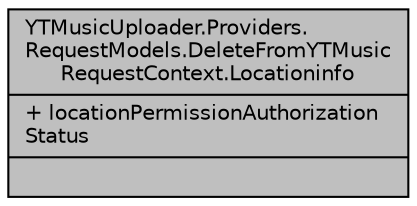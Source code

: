 digraph "YTMusicUploader.Providers.RequestModels.DeleteFromYTMusicRequestContext.Locationinfo"
{
 // LATEX_PDF_SIZE
  edge [fontname="Helvetica",fontsize="10",labelfontname="Helvetica",labelfontsize="10"];
  node [fontname="Helvetica",fontsize="10",shape=record];
  Node1 [label="{YTMusicUploader.Providers.\lRequestModels.DeleteFromYTMusic\lRequestContext.Locationinfo\n|+ locationPermissionAuthorization\lStatus\l|}",height=0.2,width=0.4,color="black", fillcolor="grey75", style="filled", fontcolor="black",tooltip=" "];
}
